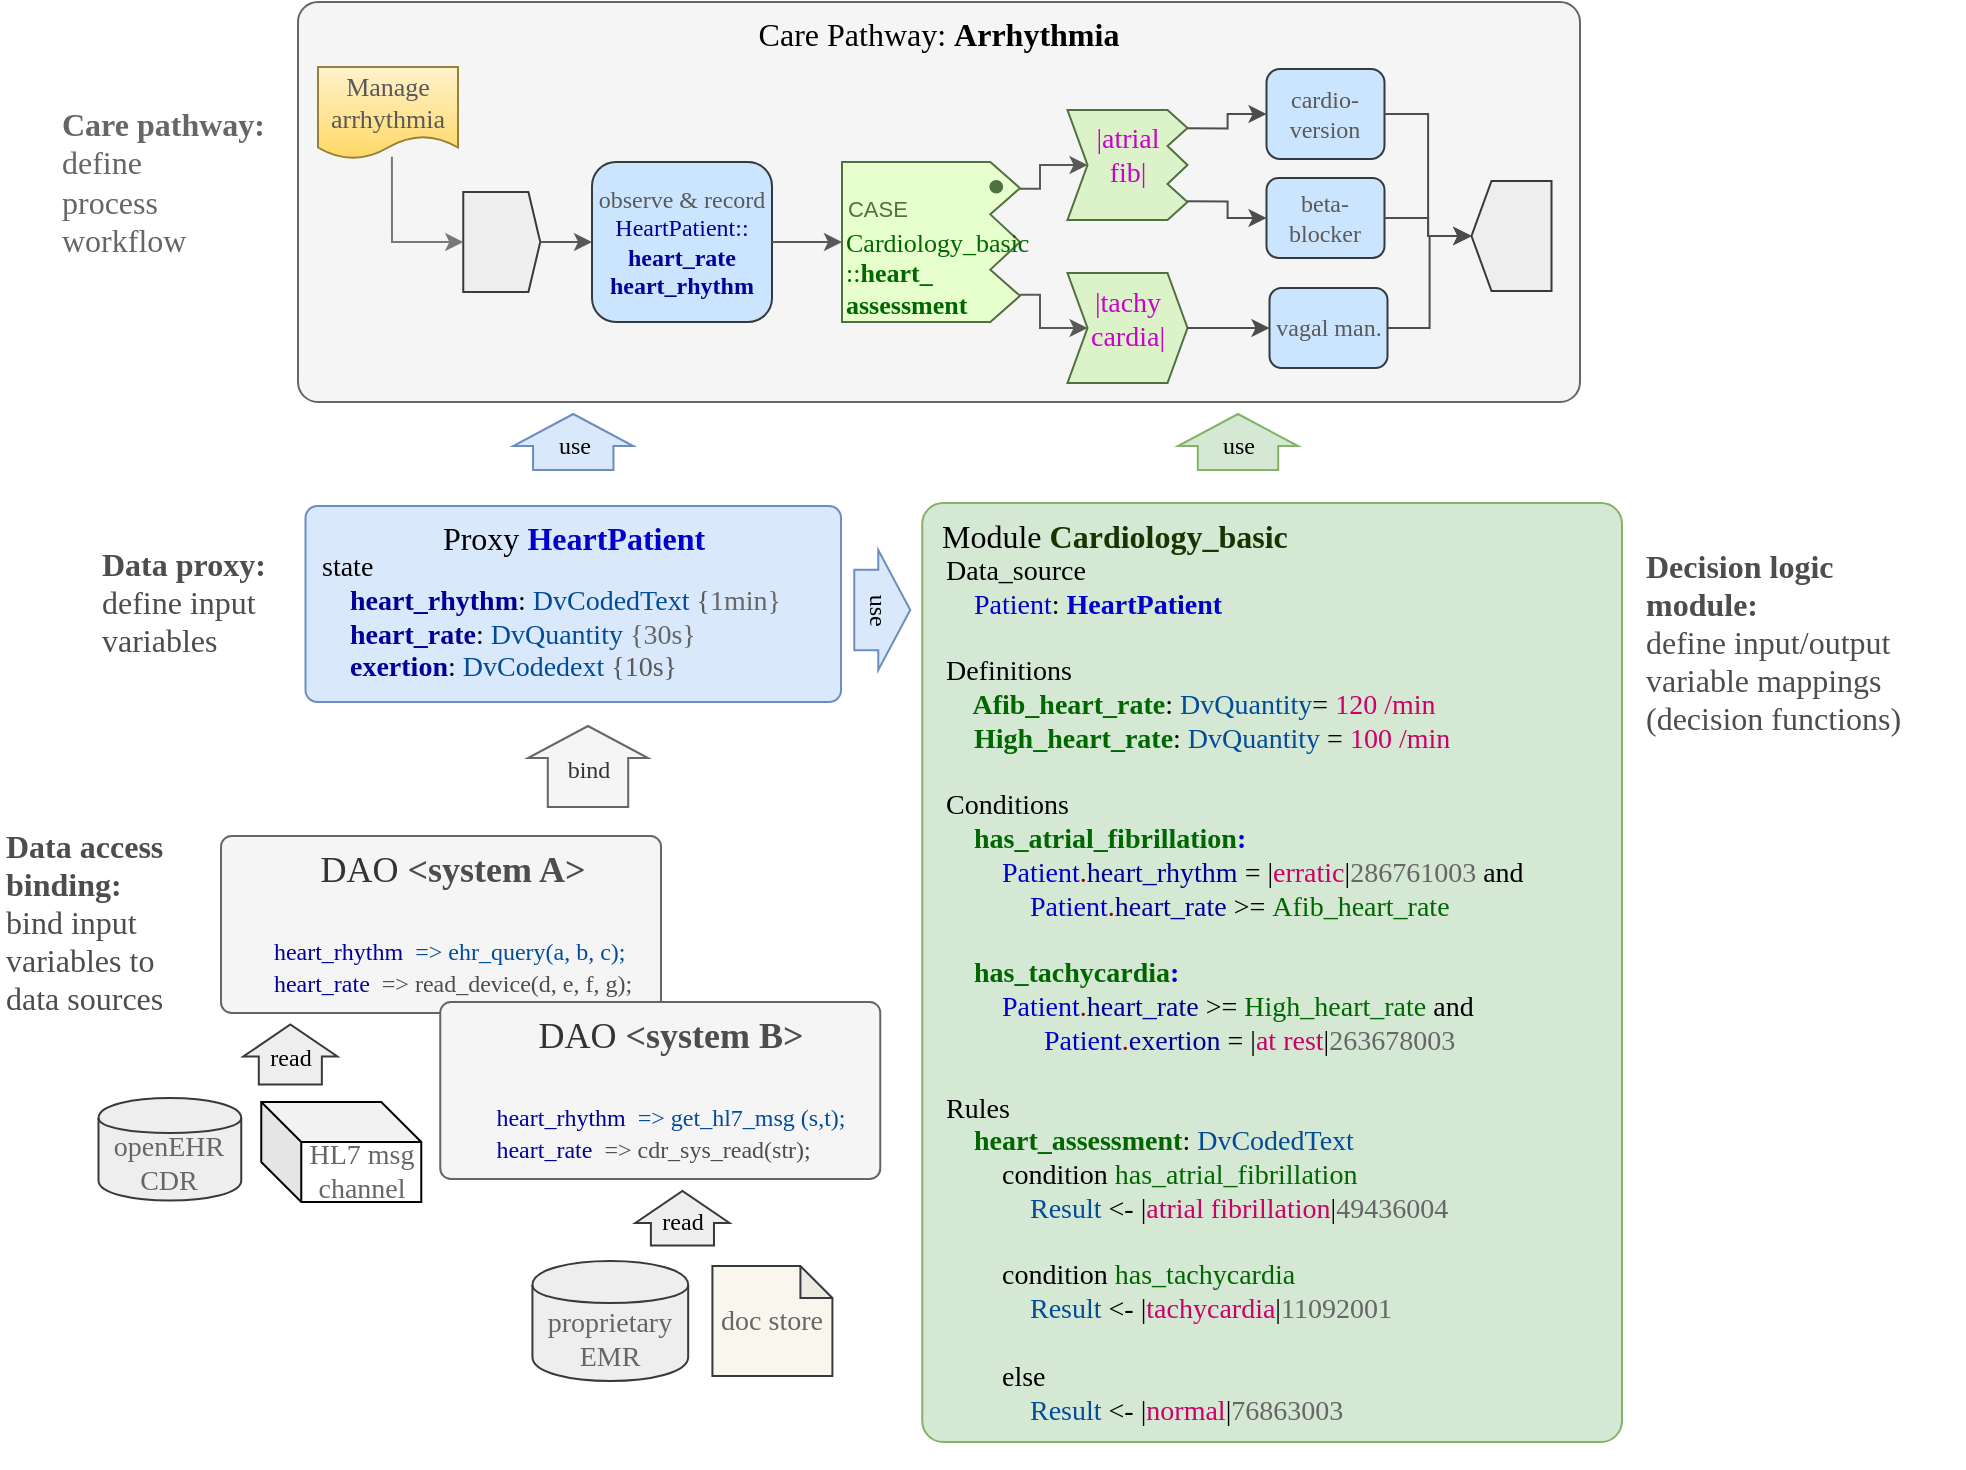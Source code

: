 <mxfile version="12.6.5" type="device"><diagram id="-mjmxiD4SZ3i_Z-_ZSI0" name="Page-1"><mxGraphModel dx="1368" dy="816" grid="1" gridSize="10" guides="1" tooltips="1" connect="1" arrows="1" fold="1" page="1" pageScale="1" pageWidth="1169" pageHeight="827" math="0" shadow="0"><root><mxCell id="0"/><mxCell id="1" parent="0"/><mxCell id="RvP3062w9t06JpOHgTbH-61" value="Proxy&amp;nbsp;&lt;font style=&quot;font-size: 16px&quot; color=&quot;#0000cc&quot;&gt;&lt;b style=&quot;font-size: 16px&quot;&gt;HeartPatient&lt;/b&gt;&lt;/font&gt;" style="rounded=1;whiteSpace=wrap;html=1;fontSize=16;arcSize=6;verticalAlign=top;fillColor=#dae8fc;strokeColor=#6c8ebf;fontFamily=Tahoma;" parent="1" vertex="1"><mxGeometry x="271.76" y="292" width="267.75" height="98" as="geometry"/></mxCell><mxCell id="RvP3062w9t06JpOHgTbH-71" value="&lt;div style=&quot;text-align: center ; font-size: 16px&quot;&gt;Module&amp;nbsp;&lt;b style=&quot;font-size: 16px&quot;&gt;&lt;font style=&quot;font-size: 16px&quot; color=&quot;#1a3300&quot;&gt;Cardiology_basic&lt;/font&gt;&lt;/b&gt;&lt;/div&gt;&lt;font color=&quot;#595959&quot; style=&quot;font-size: 16px&quot;&gt;&lt;div style=&quot;text-align: center ; font-size: 16px&quot;&gt;&lt;span style=&quot;font-size: 16px&quot;&gt;&amp;nbsp; &amp;nbsp; &amp;nbsp; &amp;nbsp; &amp;nbsp;&lt;/span&gt;&lt;span style=&quot;font-size: 16px&quot;&gt;&amp;nbsp; &amp;nbsp; &amp;nbsp; &amp;nbsp;&lt;/span&gt;&lt;/div&gt;&lt;/font&gt;" style="rounded=1;whiteSpace=wrap;html=1;fontSize=16;arcSize=3;verticalAlign=top;fillColor=#d5e8d4;strokeColor=#82b366;align=left;spacingLeft=8;fontFamily=Tahoma;" parent="1" vertex="1"><mxGeometry x="580.13" y="290.5" width="349.87" height="469.5" as="geometry"/></mxCell><mxCell id="dO6ojmiXCGP0qlEIDVPj-18" value="DAO&amp;nbsp;&lt;b&gt;&lt;font color=&quot;#4d4d4d&quot;&gt;&amp;lt;system A&amp;gt;&lt;/font&gt;&lt;/b&gt;&lt;br&gt;&lt;font style=&quot;font-size: 14px&quot;&gt;&lt;br&gt;&lt;div style=&quot;text-align: left&quot;&gt;&lt;font style=&quot;font-size: 12px&quot; color=&quot;#000099&quot;&gt;heart_rhythm&lt;/font&gt;&lt;font color=&quot;#004c99&quot; style=&quot;font-size: 12px&quot;&gt;&amp;nbsp;&lt;/font&gt;&lt;font color=&quot;#004c99&quot; style=&quot;font-size: 12px&quot;&gt;&amp;nbsp;&lt;/font&gt;&lt;font color=&quot;#004c99&quot; style=&quot;font-size: 12px&quot;&gt;=&amp;gt; ehr_query(a, b, c);&lt;/font&gt;&lt;br&gt;&lt;/div&gt;&lt;/font&gt;&lt;span style=&quot;font-size: 12px&quot;&gt;&lt;div style=&quot;text-align: left&quot;&gt;&lt;font color=&quot;#000099&quot;&gt;heart_rate&lt;/font&gt;&lt;font color=&quot;#99004d&quot;&gt;&amp;nbsp;&lt;/font&gt;&lt;font color=&quot;#004c99&quot; style=&quot;color: rgb(153 , 0 , 77)&quot;&gt;&amp;nbsp;&lt;/font&gt;&lt;font color=&quot;#4d4d4d&quot;&gt;&lt;font&gt;=&amp;gt; &lt;/font&gt;read_device(d, e, f, g);&lt;/font&gt;&lt;/div&gt;&lt;/span&gt;&lt;span style=&quot;font-size: 12px&quot;&gt;&lt;div style=&quot;text-align: left&quot;&gt;&lt;br&gt;&lt;/div&gt;&lt;/span&gt;" style="rounded=1;whiteSpace=wrap;html=1;fontSize=18;arcSize=6;verticalAlign=top;fillColor=#f5f5f5;strokeColor=#666666;spacingLeft=11;fontFamily=Tahoma;fontColor=#333333;" parent="1" vertex="1"><mxGeometry x="229.51" y="457" width="220" height="88.5" as="geometry"/></mxCell><mxCell id="16MvoikH8xTGFlD27zRF-5" value="&lt;b&gt;Decision logic &lt;br&gt;module:&lt;/b&gt;&lt;br&gt;define input/output&amp;nbsp;&lt;br style=&quot;font-size: 16px&quot;&gt;variable mappings &lt;br style=&quot;font-size: 16px&quot;&gt;(decision functions)" style="text;html=1;align=left;verticalAlign=middle;resizable=0;points=[];autosize=1;fontSize=16;fontColor=#4D4D4D;fontFamily=Tahoma;" parent="1" vertex="1"><mxGeometry x="940.13" y="309.75" width="160" height="100" as="geometry"/></mxCell><mxCell id="16MvoikH8xTGFlD27zRF-6" value="&lt;b&gt;Data proxy:&lt;/b&gt;&lt;br&gt;define input &lt;br&gt;variables" style="text;html=1;align=left;verticalAlign=middle;resizable=0;points=[];autosize=1;fontSize=16;fontColor=#4D4D4D;fontFamily=Tahoma;" parent="1" vertex="1"><mxGeometry x="168" y="309.75" width="110" height="60" as="geometry"/></mxCell><mxCell id="16MvoikH8xTGFlD27zRF-7" value="&lt;b&gt;Data access &lt;br&gt;binding:&lt;/b&gt;&lt;br&gt;bind input &lt;br&gt;variables to&lt;br&gt;data sources" style="text;html=1;align=left;verticalAlign=middle;resizable=0;points=[];autosize=1;fontSize=16;fontColor=#4D4D4D;fontFamily=Tahoma;" parent="1" vertex="1"><mxGeometry x="119.51" y="450" width="110" height="100" as="geometry"/></mxCell><mxCell id="16MvoikH8xTGFlD27zRF-8" value="&lt;font style=&quot;font-size: 12px&quot;&gt;use&lt;/font&gt;" style="html=1;shadow=0;dashed=0;align=center;verticalAlign=middle;shape=mxgraph.arrows2.arrow;dy=0.33;dx=16;direction=south;notch=0;fontSize=18;fillColor=#d5e8d4;strokeColor=#82b366;flipV=1;fontFamily=Tahoma;" parent="1" vertex="1"><mxGeometry x="708.005" y="246" width="60" height="28" as="geometry"/></mxCell><mxCell id="16MvoikH8xTGFlD27zRF-11" value="DAO&amp;nbsp;&lt;b&gt;&lt;font color=&quot;#4d4d4d&quot;&gt;&amp;lt;system B&amp;gt;&lt;/font&gt;&lt;/b&gt;&lt;br&gt;&lt;font style=&quot;font-size: 14px&quot;&gt;&lt;br&gt;&lt;div style=&quot;text-align: left&quot;&gt;&lt;font style=&quot;font-size: 12px&quot; color=&quot;#000099&quot;&gt;heart_rhythm&lt;/font&gt;&lt;font color=&quot;#004c99&quot; style=&quot;font-size: 12px&quot;&gt;&amp;nbsp;&lt;/font&gt;&lt;font color=&quot;#004c99&quot; style=&quot;font-size: 12px&quot;&gt;&amp;nbsp;&lt;/font&gt;&lt;font color=&quot;#004c99&quot; style=&quot;font-size: 12px&quot;&gt;=&amp;gt; get_hl7_msg (s,t);&lt;/font&gt;&lt;br&gt;&lt;/div&gt;&lt;/font&gt;&lt;span style=&quot;font-size: 12px&quot;&gt;&lt;div style=&quot;text-align: left&quot;&gt;&lt;font color=&quot;#000099&quot;&gt;heart_rate&lt;/font&gt;&lt;font color=&quot;#99004d&quot;&gt;&amp;nbsp;&lt;/font&gt;&lt;font color=&quot;#004c99&quot; style=&quot;color: rgb(153 , 0 , 77)&quot;&gt;&amp;nbsp;&lt;/font&gt;&lt;font color=&quot;#4d4d4d&quot;&gt;=&amp;gt; cdr_sys_read(str);&lt;/font&gt;&lt;/div&gt;&lt;/span&gt;&lt;span style=&quot;font-size: 12px&quot;&gt;&lt;div style=&quot;text-align: left&quot;&gt;&lt;br&gt;&lt;/div&gt;&lt;/span&gt;" style="rounded=1;whiteSpace=wrap;html=1;fontSize=18;arcSize=6;verticalAlign=top;fillColor=#f5f5f5;strokeColor=#666666;spacingLeft=11;fontFamily=Tahoma;fontColor=#333333;" parent="1" vertex="1"><mxGeometry x="339.13" y="540" width="220" height="88.5" as="geometry"/></mxCell><mxCell id="16MvoikH8xTGFlD27zRF-13" value="openEHR CDR" style="shape=cylinder;whiteSpace=wrap;html=1;boundedLbl=1;backgroundOutline=1;fontSize=14;fillColor=#eeeeee;strokeColor=#36393d;fontColor=#666666;fontFamily=Tahoma;" parent="1" vertex="1"><mxGeometry x="168.25" y="588" width="71.38" height="51.25" as="geometry"/></mxCell><mxCell id="16MvoikH8xTGFlD27zRF-15" value="HL7 msg channel" style="shape=cube;whiteSpace=wrap;html=1;boundedLbl=1;backgroundOutline=1;darkOpacity=0.05;darkOpacity2=0.1;fontSize=14;fontColor=#666666;fontFamily=Tahoma;" parent="1" vertex="1"><mxGeometry x="249.63" y="590" width="80" height="50" as="geometry"/></mxCell><mxCell id="16MvoikH8xTGFlD27zRF-16" value="proprietary EMR" style="shape=cylinder;whiteSpace=wrap;html=1;boundedLbl=1;backgroundOutline=1;fontSize=14;fillColor=#eeeeee;strokeColor=#36393d;fontColor=#666666;fontFamily=Tahoma;" parent="1" vertex="1"><mxGeometry x="385.22" y="669.5" width="77.87" height="60" as="geometry"/></mxCell><mxCell id="16MvoikH8xTGFlD27zRF-17" value="doc store" style="shape=note;whiteSpace=wrap;html=1;backgroundOutline=1;darkOpacity=0.05;fontSize=14;size=16;fillColor=#f9f7ed;strokeColor=#36393d;fontColor=#666666;fontFamily=Tahoma;" parent="1" vertex="1"><mxGeometry x="475.21" y="672" width="60" height="55" as="geometry"/></mxCell><mxCell id="16MvoikH8xTGFlD27zRF-20" value="&lt;b&gt;Care pathway:&lt;/b&gt;&lt;br&gt;define &lt;br&gt;process&lt;br&gt;workflow" style="text;html=1;align=left;verticalAlign=middle;resizable=0;points=[];autosize=1;fontSize=16;fontColor=#666666;fontFamily=Tahoma;" parent="1" vertex="1"><mxGeometry x="148" y="90" width="130" height="80" as="geometry"/></mxCell><mxCell id="16MvoikH8xTGFlD27zRF-21" value="&lt;font style=&quot;font-size: 12px&quot;&gt;read&lt;/font&gt;" style="html=1;shadow=0;dashed=0;align=center;verticalAlign=middle;shape=mxgraph.arrows2.arrow;dy=0.33;dx=16;direction=south;notch=0;fontSize=18;fillColor=#eeeeee;strokeColor=#36393d;flipV=1;fontFamily=Tahoma;" parent="1" vertex="1"><mxGeometry x="240.63" y="551.25" width="47.07" height="30" as="geometry"/></mxCell><mxCell id="16MvoikH8xTGFlD27zRF-22" value="&lt;font style=&quot;font-size: 12px&quot;&gt;read&lt;/font&gt;" style="html=1;shadow=0;dashed=0;align=center;verticalAlign=middle;shape=mxgraph.arrows2.arrow;dy=0.33;dx=16;direction=south;notch=0;fontSize=18;fillColor=#eeeeee;strokeColor=#36393d;flipV=1;fontFamily=Tahoma;" parent="1" vertex="1"><mxGeometry x="436.68" y="634.5" width="47.07" height="27.25" as="geometry"/></mxCell><mxCell id="RvP3062w9t06JpOHgTbH-34" value="&lt;font color=&quot;#000000&quot; style=&quot;font-size: 16px;&quot;&gt;Care Pathway: &lt;b style=&quot;font-size: 16px;&quot;&gt;Arrhythmia&lt;/b&gt;&lt;/font&gt;" style="rounded=1;whiteSpace=wrap;html=1;fontSize=16;arcSize=5;fillColor=#f5f5f5;strokeColor=#666666;verticalAlign=top;fontColor=#333333;fontFamily=Tahoma;" parent="1" vertex="1"><mxGeometry x="268" y="40" width="641" height="200" as="geometry"/></mxCell><mxCell id="RvP3062w9t06JpOHgTbH-6" value="observe &amp;amp; record&lt;br&gt;&lt;font color=&quot;#000099&quot;&gt;&lt;span style=&quot;text-align: left&quot;&gt;&lt;font&gt;HeartPatient::&lt;br&gt;&lt;b&gt;heart_rate&lt;/b&gt;&lt;/font&gt;&lt;/span&gt;&lt;b&gt;&lt;br&gt;&lt;/b&gt;&lt;/font&gt;&lt;b&gt;&lt;font color=&quot;#000099&quot;&gt;heart_rhythm&lt;/font&gt;&lt;br&gt;&lt;/b&gt;" style="shape=ext;rounded=1;html=1;whiteSpace=wrap;shadow=0;glass=0;comic=0;labelBackgroundColor=none;strokeColor=#36393d;strokeWidth=1;fillColor=#cce5ff;fontFamily=Tahoma;fontSize=12;align=center;fontColor=#595959;" parent="1" vertex="1"><mxGeometry x="415" y="120" width="90" height="80" as="geometry"/></mxCell><mxCell id="RvP3062w9t06JpOHgTbH-7" value="" style="endArrow=classic;html=1;labelBackgroundColor=none;strokeColor=#595959;strokeWidth=1;fontFamily=Tahoma;fontSize=14;fontColor=#525252;entryX=0;entryY=0.5;exitX=1;exitY=0.5;fillColor=#f5f5f5;gradientColor=#b3b3b3;entryDx=0;entryDy=0;exitDx=0;exitDy=0;" parent="1" source="RvP3062w9t06JpOHgTbH-6" target="dO6ojmiXCGP0qlEIDVPj-1" edge="1"><mxGeometry width="50" height="50" relative="1" as="geometry"><mxPoint x="525.25" y="160" as="sourcePoint"/><mxPoint x="547.75" y="159.5" as="targetPoint"/></mxGeometry></mxCell><mxCell id="RvP3062w9t06JpOHgTbH-8" value="&lt;br style=&quot;font-size: 12px&quot;&gt;" style="shape=stencil(tZTbDoMgDIafhtsFbdz9wrb3YK5OMgYG2Onth6DJnLrsoIkx6f/br4UiBJgteYUkpSWBNUlToP7lw2sMl1kMua0wd1G7cCP4TmJ0rDP6iFexdw1BqBKNcLULG0JX/pv6AZZrpTxEaGU7zpPvYVwon0tvEdZ0c+9Eleef0KGJahLU7efMRTYDNZmj0y6z7XvaTieidntNZpnUNNTkRyYwr4wdYmA7nh8PRp/VfrCTitc/SM9o7ZO+4PtjP7TANlsK9ZSdDZ3vz9OXL5ue/Vcevq1Pv03PpbY/bF6YZ28sQR2ZJbBCG3wz5EJIGS/EsZLDbijaYwc13s9BeAA=);whiteSpace=wrap;html=1;fillColor=#eeeeee;fontSize=12;strokeColor=#36393d;fontFamily=Tahoma;" parent="1" vertex="1"><mxGeometry x="350.63" y="135" width="38.5" height="50" as="geometry"/></mxCell><mxCell id="RvP3062w9t06JpOHgTbH-3" value="" style="endArrow=classic;html=1;labelBackgroundColor=none;strokeColor=#595959;strokeWidth=1;fontFamily=Tahoma;fontSize=14;fontColor=#525252;exitX=1;exitY=0.5;fillColor=#f5f5f5;gradientColor=#b3b3b3;fontStyle=0;entryX=0;entryY=0.5;exitDx=0;exitDy=0;" parent="1" source="RvP3062w9t06JpOHgTbH-8" target="RvP3062w9t06JpOHgTbH-6" edge="1"><mxGeometry width="50" height="50" relative="1" as="geometry"><mxPoint x="425.25" y="167.5" as="sourcePoint"/><mxPoint x="427.75" y="123.5" as="targetPoint"/></mxGeometry></mxCell><mxCell id="RvP3062w9t06JpOHgTbH-13" value="&lt;font color=&quot;#cc00cc&quot; style=&quot;font-size: 14px;&quot;&gt;|tachy&lt;br style=&quot;font-size: 14px;&quot;&gt;cardia|&lt;/font&gt;" style="shape=stencil(tZXtboMgFIavhr8LH0Oznwtd74NSNkkpGLTtdvc7iiZlfmzVmRjNeY/vwzG8RMREVchSI4oLxHaIUs7hBuUtlhmOpaxKreqoXWUw8mB17FR18Cd9M8e6IxhX6GDqpsveEH6Fd5qLCeWdA4jxrko6d32ASePAiz8jrFv+K6lK4J91rUNUSavu/8584htQySaTkixPuf3sP8h43bQT1IfnTahkk936HypZyGQClKkgM3GQ6vQR/MUdRyd5N9Yqb32AMj7bhRBlO7Gn4mXmI+IxGzdzkuPnuQSUsjmcg0bfPvurnj9yY9jebY27c/N19iy107zb/cUD8Ef9K+1kwQco6ys9tXegD7avVSeyBinzQf8Swpim+ayNRn/AbtX4D2mFbw==);whiteSpace=wrap;html=1;fillColor=#d5e8d4;strokeColor=#82b366;gradientColor=#97d077;fontSize=14;fontColor=#0000F0;verticalAlign=top;fontStyle=0;fontFamily=Tahoma;" parent="1" vertex="1"><mxGeometry x="652.75" y="175.5" width="60" height="55" as="geometry"/></mxCell><mxCell id="RvP3062w9t06JpOHgTbH-15" value="cardio-version" style="shape=stencil(tZThCoIwFIWfZn9jcwj9jVXvsfSaQ9tkrqy3b+4atFKJUJDBPUe/e9h2JVy0pWyAJLQkfE+SJE394ssOyy3FUrYNZA61m7RKnmpAp3XWVNCp3A0EpUuwyvUuPxC68+/0DxeZ0dpDlNFt5Lz5HiaV9t/SO8KG9o+oajz/Ag4sqiyox9+Zm3QFKlsjacx85V426ULUOCtb5aSWobI/mVx4ZeoSc3GSWXW25qrz0STBsf0QzV/uj8GLx3Ik0ERbLgpjYSZPoeoaZ3dq78bd0PSLHVT8lQThCQ==);whiteSpace=wrap;html=1;fontSize=12;align=center;fillColor=#cce5ff;strokeColor=#36393d;fontColor=#595959;fontFamily=Tahoma;" parent="1" vertex="1"><mxGeometry x="752.25" y="73.5" width="59" height="45" as="geometry"/></mxCell><mxCell id="RvP3062w9t06JpOHgTbH-17" value="vagal man." style="shape=stencil(tZThCoIwFIWfZn9jcwj9jVXvsfSaQ9tkrqy3b+4atFKJUJDBPUe/e9h2JVy0pWyAJLQkfE+SJE394ssOyy3FUrYNZA61m7RKnmpAp3XWVNCp3A0EpUuwyvUuPxC68+/0DxeZ0dpDlNFt5Lz5HiaV9t/SO8KG9o+oajz/Ag4sqiyox9+Zm3QFKlsjacx85V426ULUOCtb5aSWobI/mVx4ZeoSc3GSWXW25qrz0STBsf0QzV/uj8GLx3Ik0ERbLgpjYSZPoeoaZ3dq78bd0PSLHVT8lQThCQ==);whiteSpace=wrap;html=1;fontSize=12;align=center;fillColor=#cce5ff;strokeColor=#36393d;fontColor=#595959;fontFamily=Tahoma;" parent="1" vertex="1"><mxGeometry x="753.75" y="183" width="59" height="40" as="geometry"/></mxCell><mxCell id="RvP3062w9t06JpOHgTbH-12" style="edgeStyle=orthogonalEdgeStyle;rounded=0;orthogonalLoop=1;jettySize=auto;html=1;exitX=1;exitY=0.5;exitDx=0;exitDy=0;fontSize=12;strokeColor=#4D4D4D;fontFamily=Tahoma;" parent="1" source="RvP3062w9t06JpOHgTbH-13" target="RvP3062w9t06JpOHgTbH-17" edge="1"><mxGeometry relative="1" as="geometry"/></mxCell><mxCell id="RvP3062w9t06JpOHgTbH-19" value="&lt;span style=&quot;font-size: 14px;&quot;&gt;&lt;font style=&quot;font-size: 14px;&quot; color=&quot;#cc00cc&quot;&gt;|atrial &lt;br style=&quot;font-size: 14px;&quot;&gt;fib|&lt;/font&gt;&lt;/span&gt;" style="shape=stencil(tZXbcoIwEIafJrdODgbsZSfW94iYlowxYQLV+vZdCHbkWDU6w8DsLvvtD+w/ICbKXBYKUZwjtkaUcg4nCE8hTHAIZVmorAq5o/Rabo0KlbLybq9Oele1BG1z5XVVV9kHwu9wT30wkTlrAaKdLTuVqzrApLbQi38CrB1/7kQF8A+qUj5kSZPd3M5c8BdQSZe5IEn6JLV/pHNPf4+MIxWPU+/W26GSl3yx51D7z79iN2OZgMzUPjOxldn+y7tvuxsV86mNyZxxHsJwbQYhytZiQ8XbzHMEt403c5Li5dwSFLL26KBwKR/cUc07bwx76TbaXnXzuPak2z79Rm6aTlZx42na7t/DClgap2CZxM3n9+qPbCcPvMDMuFJNrS7kB9vbZCesBiZzXv3jwWCmeauNOn/AbrLhT9okfgE=);whiteSpace=wrap;html=1;fillColor=#d5e8d4;strokeColor=#82b366;gradientColor=#97d077;fontSize=14;verticalAlign=top;fontStyle=0;fontFamily=Tahoma;" parent="1" vertex="1"><mxGeometry x="652.75" y="94" width="60" height="55" as="geometry"/></mxCell><mxCell id="RvP3062w9t06JpOHgTbH-9" style="edgeStyle=orthogonalEdgeStyle;rounded=0;html=1;exitX=1;exitY=0.167;exitDx=0;exitDy=0;entryX=0;entryY=0.5;entryDx=0;entryDy=0;jettySize=auto;orthogonalLoop=1;strokeColor=#4D4D4D;fontFamily=Tahoma;" parent="1" source="RvP3062w9t06JpOHgTbH-19" target="RvP3062w9t06JpOHgTbH-15" edge="1"><mxGeometry relative="1" as="geometry"><mxPoint x="827.25" y="43.5" as="targetPoint"/></mxGeometry></mxCell><mxCell id="RvP3062w9t06JpOHgTbH-21" value="beta-blocker" style="shape=stencil(tZThCoIwFIWfZn9jcwj9jVXvsfSaQ9tkrqy3b+4atFKJUJDBPUe/e9h2JVy0pWyAJLQkfE+SJE394ssOyy3FUrYNZA61m7RKnmpAp3XWVNCp3A0EpUuwyvUuPxC68+/0DxeZ0dpDlNFt5Lz5HiaV9t/SO8KG9o+oajz/Ag4sqiyox9+Zm3QFKlsjacx85V426ULUOCtb5aSWobI/mVx4ZeoSc3GSWXW25qrz0STBsf0QzV/uj8GLx3Ik0ERbLgpjYSZPoeoaZ3dq78bd0PSLHVT8lQThCQ==);whiteSpace=wrap;html=1;fontSize=12;align=center;fillColor=#cce5ff;strokeColor=#36393d;fontColor=#595959;fontFamily=Tahoma;" parent="1" vertex="1"><mxGeometry x="752.25" y="128" width="59" height="40" as="geometry"/></mxCell><mxCell id="RvP3062w9t06JpOHgTbH-18" style="edgeStyle=orthogonalEdgeStyle;rounded=0;orthogonalLoop=1;jettySize=auto;html=1;exitX=1;exitY=0.83;exitDx=0;exitDy=0;entryX=0;entryY=0.5;entryDx=0;entryDy=0;strokeColor=#4D4D4D;fontSize=12;fontFamily=Tahoma;" parent="1" source="RvP3062w9t06JpOHgTbH-19" target="RvP3062w9t06JpOHgTbH-21" edge="1"><mxGeometry relative="1" as="geometry"/></mxCell><mxCell id="RvP3062w9t06JpOHgTbH-29" value="" style="shape=stencil(tZRhb4MgEIZ/DV8bhdplHxfX/Q9K2SSlYIC127/vyWkiEdtmU2PUe8/34cQDwmrf8FYSWjSEvRNKqwouEF4x3BYYct9KEVC7cKf4QUvM+ODsSV7VMfQEZRrpVOiybE+KN3inO1ktrDEAUdb4JDPKA4wrA97iB2H98L9J1AL/LIN0qJZR/XieualWoJZrVJoyh7qXrXQhalprucqfWoZa/pHJalDmmpjVBy5OX85+m2O2kk+ltbDaOgjxHgcilO3jcecjcInlzWzHXvvnvLnl3cKcJIb02V7kaGpy6y3HHexamZF9u6i934qe95f/9Kd2+rJ5DBDaejk39aBPZj+qM60CTWKdfNBD2Az3WyXbuRN2VHH7j8IN);whiteSpace=wrap;html=1;fillColor=#f5f5f5;gradientColor=#b3b3b3;fontSize=11;strokeColor=#666666;fontFamily=Tahoma;" parent="1" vertex="1"><mxGeometry x="854.75" y="129.5" width="40" height="55" as="geometry"/></mxCell><mxCell id="RvP3062w9t06JpOHgTbH-14" style="edgeStyle=orthogonalEdgeStyle;rounded=0;orthogonalLoop=1;jettySize=auto;html=1;exitX=1;exitY=0.5;exitDx=0;exitDy=0;entryX=0;entryY=0.5;entryDx=0;entryDy=0;strokeColor=#4D4D4D;fontSize=12;fontFamily=Tahoma;" parent="1" source="RvP3062w9t06JpOHgTbH-15" target="RvP3062w9t06JpOHgTbH-29" edge="1"><mxGeometry relative="1" as="geometry"><mxPoint x="831.75" y="169.685" as="targetPoint"/></mxGeometry></mxCell><mxCell id="RvP3062w9t06JpOHgTbH-16" style="edgeStyle=orthogonalEdgeStyle;rounded=0;orthogonalLoop=1;jettySize=auto;html=1;exitX=1;exitY=0.5;exitDx=0;exitDy=0;entryX=0;entryY=0.5;entryDx=0;entryDy=0;strokeColor=#4D4D4D;fontSize=12;fontFamily=Tahoma;" parent="1" source="RvP3062w9t06JpOHgTbH-17" target="RvP3062w9t06JpOHgTbH-29" edge="1"><mxGeometry relative="1" as="geometry"><mxPoint x="829.75" y="87.5" as="targetPoint"/></mxGeometry></mxCell><mxCell id="RvP3062w9t06JpOHgTbH-20" style="edgeStyle=orthogonalEdgeStyle;rounded=0;orthogonalLoop=1;jettySize=auto;html=1;exitX=1;exitY=0.5;exitDx=0;exitDy=0;entryX=0;entryY=0.5;entryDx=0;entryDy=0;strokeColor=#4D4D4D;fontSize=12;fontFamily=Tahoma;" parent="1" source="RvP3062w9t06JpOHgTbH-21" target="RvP3062w9t06JpOHgTbH-29" edge="1"><mxGeometry relative="1" as="geometry"><mxPoint x="831.75" y="206.315" as="targetPoint"/></mxGeometry></mxCell><mxCell id="RvP3062w9t06JpOHgTbH-30" value="&lt;div style=&quot;text-align: center&quot;&gt;Manage arrhythmia&lt;/div&gt;" style="shape=document;whiteSpace=wrap;html=1;boundedLbl=1;shadow=0;glass=0;comic=0;labelBackgroundColor=none;strokeColor=#96803C;strokeWidth=1;fillColor=#fff2cc;fontFamily=Tahoma;fontSize=13;align=center;fontStyle=0;size=0.25;gradientColor=#ffd966;fontColor=#595959;" parent="1" vertex="1"><mxGeometry x="278" y="72.5" width="70" height="46" as="geometry"/></mxCell><mxCell id="RvP3062w9t06JpOHgTbH-1" style="edgeStyle=orthogonalEdgeStyle;rounded=0;html=1;entryX=0;entryY=0.5;entryDx=0;entryDy=0;jettySize=auto;orthogonalLoop=1;fontSize=12;strokeWidth=1;strokeColor=#787878;exitX=0.528;exitY=0.975;exitDx=0;exitDy=0;exitPerimeter=0;fontFamily=Tahoma;" parent="1" source="RvP3062w9t06JpOHgTbH-30" target="RvP3062w9t06JpOHgTbH-8" edge="1"><mxGeometry relative="1" as="geometry"><mxPoint x="322.25" y="116.5" as="sourcePoint"/><Array as="points"><mxPoint x="315" y="160"/></Array></mxGeometry></mxCell><mxCell id="RvP3062w9t06JpOHgTbH-33" style="edgeStyle=orthogonalEdgeStyle;rounded=0;orthogonalLoop=1;jettySize=auto;html=1;exitX=1;exitY=0.83;exitDx=0;exitDy=0;entryX=0.167;entryY=0.5;entryDx=0;entryDy=0;entryPerimeter=0;fontSize=12;strokeColor=#595959;fontFamily=Tahoma;" parent="1" source="dO6ojmiXCGP0qlEIDVPj-1" target="RvP3062w9t06JpOHgTbH-13" edge="1"><mxGeometry relative="1" as="geometry"><Array as="points"><mxPoint x="639" y="186"/><mxPoint x="639" y="203"/></Array><mxPoint x="592.75" y="177.65" as="sourcePoint"/></mxGeometry></mxCell><mxCell id="RvP3062w9t06JpOHgTbH-10" style="edgeStyle=orthogonalEdgeStyle;rounded=0;orthogonalLoop=1;jettySize=auto;html=1;exitX=1;exitY=0.167;exitDx=0;exitDy=0;entryX=0.167;entryY=0.5;entryDx=0;entryDy=0;entryPerimeter=0;fontSize=14;strokeColor=#595959;fontFamily=Tahoma;" parent="1" source="dO6ojmiXCGP0qlEIDVPj-1" target="RvP3062w9t06JpOHgTbH-19" edge="1"><mxGeometry relative="1" as="geometry"><mxPoint x="647.75" y="189" as="targetPoint"/><mxPoint x="592.75" y="141.185" as="sourcePoint"/><Array as="points"><mxPoint x="639" y="133"/><mxPoint x="639" y="122"/></Array></mxGeometry></mxCell><mxCell id="dO6ojmiXCGP0qlEIDVPj-1" value="&lt;font style=&quot;font-size: 13px;&quot;&gt;&lt;br style=&quot;font-size: 13px;&quot;&gt;&lt;font color=&quot;#006600&quot; style=&quot;font-size: 13px;&quot;&gt;&lt;br style=&quot;font-size: 13px;&quot;&gt;Cardiology_basic&lt;br style=&quot;font-size: 13px;&quot;&gt;::&lt;/font&gt;&lt;b style=&quot;font-size: 13px;&quot;&gt;&lt;font color=&quot;#006600&quot; style=&quot;font-size: 13px;&quot;&gt;heart_&lt;br style=&quot;font-size: 13px;&quot;&gt;assessment&lt;/font&gt;&lt;br style=&quot;font-size: 13px;&quot;&gt;&lt;/b&gt;&lt;/font&gt;" style="shape=stencil(tVbbjoMgEP0aXxuFot3HhrU/sF9ALV1JKRikl/37Rccm0kpv2sRoZsZz5ihz0AjTumQVj1BcRvg7QogQd3LhCcI0hpDVFS8s5I7MCLaWHCq1NXrHT2JjOwahSm6Ebao4j+Klu6c5MC20Uo5EaFV7lV7dkTGhHDY+A1nX/s+LKse/55YbyCZtdvU854x8gDXxOWdJmk2j9oqXfETtNKy+1uQjqzUN6/XzL/DTtJi6TGiWMV2zYvdr9EFtBsVshZSFltq4EK5towjhPF2tKL3zHOC0YTBJsnge3wFXrPHnTeFS3usjv++6IdoLWgrVQ5Nx8NSHf43rnizGtUdZN39vK8DZOAXzdFx/8qr+l+GF1DUPDZ7L38xemw0YxVlEG/7AQWCFUMutVvZNm1h+bnYJxw8YuvzJ4XV0Lwf504Ue+jUoMrgRPBTJpRRVHV7xdOZ/xOcQlf0oLGpYdrtkNyvTZuEPok38Aw==);whiteSpace=wrap;html=1;fontSize=13;fillColor=#cdeb8b;strokeColor=#36393d;align=left;verticalAlign=middle;fontFamily=Tahoma;" parent="1" vertex="1"><mxGeometry x="540" y="120" width="89" height="80" as="geometry"/></mxCell><mxCell id="16MvoikH8xTGFlD27zRF-23" value="&lt;font style=&quot;font-size: 12px&quot;&gt;use&lt;/font&gt;" style="html=1;shadow=0;dashed=0;align=center;verticalAlign=middle;shape=mxgraph.arrows2.arrow;dy=0.33;dx=16;direction=south;notch=0;fontSize=18;fillColor=#dae8fc;strokeColor=#6c8ebf;flipV=1;fontFamily=Tahoma;" parent="1" vertex="1"><mxGeometry x="375.63" y="246" width="60" height="28" as="geometry"/></mxCell><mxCell id="16MvoikH8xTGFlD27zRF-24" value="&lt;font style=&quot;font-size: 12px&quot;&gt;use&lt;/font&gt;" style="html=1;shadow=0;dashed=0;align=center;verticalAlign=middle;shape=mxgraph.arrows2.arrow;dy=0.33;dx=16;direction=south;notch=0;fontSize=18;fillColor=#dae8fc;strokeColor=#6c8ebf;flipV=1;rotation=90;fontFamily=Tahoma;" parent="1" vertex="1"><mxGeometry x="530.135" y="330" width="60" height="28" as="geometry"/></mxCell><mxCell id="G-r-zr2X4jl4nzTnfI1M-4" value="&lt;font style=&quot;font-size: 14px&quot;&gt;state&lt;br&gt;&lt;b style=&quot;color: rgb(0 , 0 , 153)&quot;&gt;&amp;nbsp; &amp;nbsp; heart_rhythm&lt;/b&gt;: &lt;font color=&quot;#004c99&quot;&gt;DvCodedText&lt;/font&gt;&amp;nbsp;&lt;font color=&quot;#595959&quot;&gt;{&lt;/font&gt;&lt;font color=&quot;#666666&quot;&gt;1min}&lt;/font&gt;&lt;br&gt;&lt;b&gt;&lt;font color=&quot;#000099&quot;&gt;&amp;nbsp; &amp;nbsp; heart_rate&lt;/font&gt;&lt;/b&gt;: &lt;font color=&quot;#004c99&quot;&gt;DvQuantity&lt;/font&gt; &lt;font color=&quot;#666666&quot;&gt;{30s}&lt;br&gt;&lt;/font&gt;&amp;nbsp; &amp;nbsp; &lt;b&gt;&lt;font color=&quot;#000099&quot;&gt;exertion&lt;/font&gt;&lt;/b&gt;: &lt;font color=&quot;#004c99&quot;&gt;DvCodedext&lt;/font&gt; &lt;font color=&quot;#595959&quot;&gt;{10s}&lt;/font&gt;&lt;br&gt;&lt;/font&gt;" style="text;html=1;align=left;verticalAlign=middle;resizable=0;points=[];autosize=1;fontSize=12;fontFamily=Tahoma;" parent="1" vertex="1"><mxGeometry x="278" y="317.75" width="270" height="60" as="geometry"/></mxCell><mxCell id="K_8rpJOvDZrePxqkqU6q-1" value="Data_source&lt;br&gt;&amp;nbsp; &amp;nbsp;&amp;nbsp;&lt;font color=&quot;#0000cc&quot;&gt;Patient&lt;/font&gt;: &lt;b&gt;&lt;font color=&quot;#0000cc&quot;&gt;HeartPatient&lt;/font&gt;&lt;/b&gt;&lt;br&gt;&lt;br&gt;Definitions&lt;br style=&quot;font-size: 14px&quot;&gt;&lt;b style=&quot;color: rgb(0 , 0 , 204) ; font-size: 14px&quot;&gt;&amp;nbsp; &amp;nbsp; &lt;/b&gt;&lt;b style=&quot;font-size: 14px&quot;&gt;&lt;font color=&quot;#006600&quot;&gt;Afib_heart_rate&lt;/font&gt;&lt;/b&gt;:&amp;nbsp;&lt;font color=&quot;#004c99&quot; style=&quot;font-size: 14px&quot;&gt;DvQuantity&lt;/font&gt;= &lt;font color=&quot;#cc0066&quot;&gt;120 /min&lt;/font&gt;&lt;br style=&quot;font-size: 14px&quot;&gt;&lt;font style=&quot;font-size: 14px&quot;&gt;&lt;b style=&quot;font-size: 14px&quot;&gt;&lt;font color=&quot;#0000cc&quot;&gt;&amp;nbsp; &amp;nbsp; &lt;/font&gt;&lt;font color=&quot;#006600&quot;&gt;High_heart_rate&lt;/font&gt;&lt;/b&gt;&lt;/font&gt;:&amp;nbsp;&lt;span style=&quot;color: rgb(0 , 76 , 153) ; font-size: 14px&quot;&gt;DvQuantity&lt;/span&gt;&amp;nbsp;= &lt;font color=&quot;#cc0066&quot;&gt;100 /min&lt;/font&gt;&lt;br style=&quot;font-size: 14px&quot;&gt;&lt;br style=&quot;font-size: 14px&quot;&gt;Conditions&lt;br style=&quot;font-size: 14px&quot;&gt;&lt;font style=&quot;font-size: 14px&quot;&gt;&lt;b style=&quot;font-size: 14px&quot;&gt;&lt;font color=&quot;#0000cc&quot;&gt;&amp;nbsp; &amp;nbsp; &lt;/font&gt;&lt;font color=&quot;#006600&quot;&gt;has_atrial_fibrillation&lt;/font&gt;&lt;font color=&quot;#0000cc&quot;&gt;:&lt;/font&gt;&lt;/b&gt;&lt;/font&gt;&lt;br style=&quot;font-size: 14px&quot;&gt;&amp;nbsp; &amp;nbsp; &amp;nbsp; &amp;nbsp;&amp;nbsp;&lt;span style=&quot;color: rgb(0 , 0 , 204)&quot;&gt;Patient&lt;/span&gt;&lt;font color=&quot;#990000&quot; style=&quot;font-size: 14px&quot;&gt;.&lt;/font&gt;&lt;font style=&quot;font-size: 14px&quot; color=&quot;#000099&quot;&gt;heart_rhythm&lt;/font&gt;&amp;nbsp;= |&lt;font color=&quot;#cc0066&quot;&gt;erratic&lt;/font&gt;|&lt;font color=&quot;#666666&quot;&gt;286761003&lt;/font&gt;&amp;nbsp;and&amp;nbsp;&lt;br style=&quot;font-size: 14px&quot;&gt;&amp;nbsp; &amp;nbsp; &amp;nbsp; &amp;nbsp; &amp;nbsp; &amp;nbsp;&amp;nbsp;&lt;span style=&quot;color: rgb(0 , 0 , 204)&quot;&gt;Patient&lt;/span&gt;&lt;font color=&quot;#990000&quot; style=&quot;font-size: 14px&quot;&gt;.&lt;/font&gt;&lt;span style=&quot;color: rgb(0 , 0 , 153)&quot;&gt;heart_rate&lt;/span&gt;&amp;nbsp;&amp;gt;=&amp;nbsp;&lt;font style=&quot;font-size: 14px&quot; color=&quot;#006600&quot;&gt;Afib_heart_rate&lt;/font&gt;&lt;br style=&quot;font-size: 14px&quot;&gt;&lt;br style=&quot;font-size: 14px&quot;&gt;&lt;font style=&quot;font-size: 14px&quot;&gt;&lt;b style=&quot;font-size: 14px&quot;&gt;&lt;font color=&quot;#0000cc&quot;&gt;&amp;nbsp; &amp;nbsp; &lt;/font&gt;&lt;font color=&quot;#006600&quot;&gt;has_tachycardia&lt;/font&gt;&lt;font color=&quot;#0000cc&quot;&gt;:&lt;/font&gt;&lt;/b&gt;&lt;/font&gt;&lt;br style=&quot;font-size: 14px&quot;&gt;&amp;nbsp; &amp;nbsp; &amp;nbsp; &amp;nbsp;&amp;nbsp;&lt;span style=&quot;color: rgb(0 , 0 , 204)&quot;&gt;Patient&lt;/span&gt;&lt;font color=&quot;#990000&quot; style=&quot;font-size: 14px&quot;&gt;.&lt;/font&gt;&lt;font style=&quot;font-size: 14px&quot; color=&quot;#000099&quot;&gt;heart_rate&lt;/font&gt;&amp;nbsp;&amp;gt;=&amp;nbsp;&lt;font style=&quot;font-size: 14px&quot; color=&quot;#006600&quot;&gt;High_heart_rate&lt;/font&gt;&amp;nbsp;and&amp;nbsp;&lt;br style=&quot;font-size: 14px&quot;&gt;&amp;nbsp; &amp;nbsp; &amp;nbsp; &amp;nbsp; &amp;nbsp; &amp;nbsp; &amp;nbsp;&amp;nbsp;&lt;span style=&quot;color: rgb(0 , 0 , 204)&quot;&gt;Patient&lt;/span&gt;&lt;font color=&quot;#990000&quot; style=&quot;font-size: 14px&quot;&gt;.&lt;/font&gt;&lt;font style=&quot;font-size: 14px&quot; color=&quot;#000099&quot;&gt;exertion&lt;/font&gt;&amp;nbsp;= |&lt;font color=&quot;#cc0066&quot; style=&quot;font-size: 14px&quot;&gt;at rest&lt;/font&gt;|&lt;font color=&quot;#666666&quot;&gt;263678003&lt;/font&gt;&lt;br style=&quot;font-size: 14px&quot;&gt;&lt;br style=&quot;font-size: 14px&quot;&gt;Rules&lt;br style=&quot;font-size: 14px&quot;&gt;&lt;font style=&quot;font-size: 14px&quot;&gt;&lt;b style=&quot;font-size: 14px&quot;&gt;&lt;font color=&quot;#0000cc&quot;&gt;&amp;nbsp; &amp;nbsp; &lt;/font&gt;&lt;font color=&quot;#006600&quot;&gt;heart_assessment&lt;/font&gt;&lt;/b&gt;&lt;/font&gt;: &lt;font color=&quot;#004c99&quot; style=&quot;font-size: 14px&quot;&gt;DvCodedText&lt;/font&gt;&lt;br style=&quot;font-size: 14px&quot;&gt;&amp;nbsp; &amp;nbsp; &amp;nbsp; &amp;nbsp; condition &lt;font style=&quot;font-size: 14px&quot; color=&quot;#006600&quot;&gt;has_atrial_fibrillation&lt;/font&gt;&lt;br style=&quot;font-size: 14px&quot;&gt;&amp;nbsp; &amp;nbsp; &amp;nbsp; &amp;nbsp; &amp;nbsp; &amp;nbsp;&amp;nbsp;&lt;span style=&quot;color: rgb(0 , 76 , 153) ; font-size: 14px&quot;&gt;Result&lt;/span&gt;&amp;nbsp;&amp;lt;-&amp;nbsp;|&lt;font color=&quot;#cc0066&quot; style=&quot;font-size: 14px&quot;&gt;atrial fibrillation&lt;/font&gt;|&lt;font color=&quot;#666666&quot;&gt;49436004&lt;/font&gt;&lt;br style=&quot;font-size: 14px&quot;&gt;&lt;br style=&quot;font-size: 14px&quot;&gt;&amp;nbsp; &amp;nbsp; &amp;nbsp; &amp;nbsp; condition &lt;font style=&quot;font-size: 14px&quot; color=&quot;#006600&quot;&gt;has_tachycardia&lt;/font&gt;&lt;br style=&quot;font-size: 14px&quot;&gt;&amp;nbsp; &amp;nbsp; &amp;nbsp; &amp;nbsp; &amp;nbsp; &amp;nbsp;&amp;nbsp;&lt;span style=&quot;color: rgb(0 , 76 , 153) ; font-size: 14px&quot;&gt;Result&lt;/span&gt;&amp;nbsp;&amp;lt;-&amp;nbsp;|&lt;font color=&quot;#cc0066&quot; style=&quot;font-size: 14px&quot;&gt;tachycardia&lt;/font&gt;|&lt;font color=&quot;#666666&quot;&gt;11092001&lt;/font&gt;&lt;br style=&quot;font-size: 14px&quot;&gt;&lt;br style=&quot;font-size: 14px&quot;&gt;&amp;nbsp; &amp;nbsp; &amp;nbsp; &amp;nbsp; else&amp;nbsp;&lt;br style=&quot;font-size: 14px&quot;&gt;&amp;nbsp; &amp;nbsp; &amp;nbsp; &amp;nbsp; &amp;nbsp; &amp;nbsp;&amp;nbsp;&lt;span style=&quot;color: rgb(0 , 76 , 153) ; font-size: 14px&quot;&gt;Result&lt;/span&gt;&amp;nbsp;&amp;lt;- |&lt;font color=&quot;#cc0066&quot; style=&quot;font-size: 14px&quot;&gt;normal&lt;/font&gt;|&lt;font color=&quot;#666666&quot;&gt;76863003&lt;/font&gt;&lt;br style=&quot;font-size: 14px&quot;&gt;&amp;nbsp; &amp;nbsp;" style="text;align=left;verticalAlign=middle;resizable=0;points=[];autosize=1;html=1;fontSize=14;fontFamily=Tahoma;" parent="1" vertex="1"><mxGeometry x="590.13" y="313" width="350" height="460" as="geometry"/></mxCell><mxCell id="xK_owxVeyjik1uLHwPR0-1" value="&lt;font style=&quot;font-size: 12px&quot;&gt;bind&lt;/font&gt;" style="html=1;shadow=0;dashed=0;align=center;verticalAlign=middle;shape=mxgraph.arrows2.arrow;dy=0.33;dx=16;direction=south;notch=0;fontSize=18;fillColor=#f5f5f5;strokeColor=#666666;flipV=1;fontFamily=Tahoma;fontColor=#333333;" vertex="1" parent="1"><mxGeometry x="383" y="402" width="60" height="40.5" as="geometry"/></mxCell></root></mxGraphModel></diagram></mxfile>